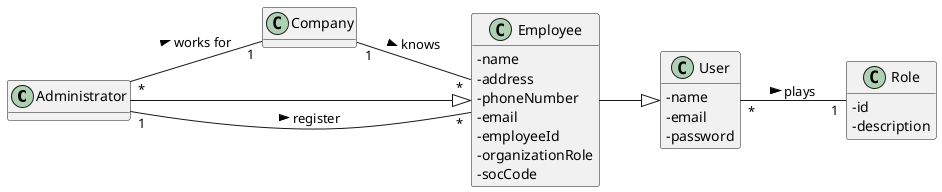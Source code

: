 @startuml
'https://plantuml.com/class-diagram
hide methods
left to right direction
skinparam classAttributeIconSize 0

class Administrator
class Company
class Employee
class User
class Role


class User{
-name
-email
-password
}
class Employee{
-name
-address
-phoneNumber
-email
-employeeId
-organizationRole
-socCode
}

class Role{
-id
-description
}
Administrator --|> Employee
Administrator "*"--"1" Company : works for >
Employee --|> User
Company "1"--"*" Employee : knows >
Administrator "1"--"*" Employee : register >
User "*"--"1" Role : plays >
@enduml